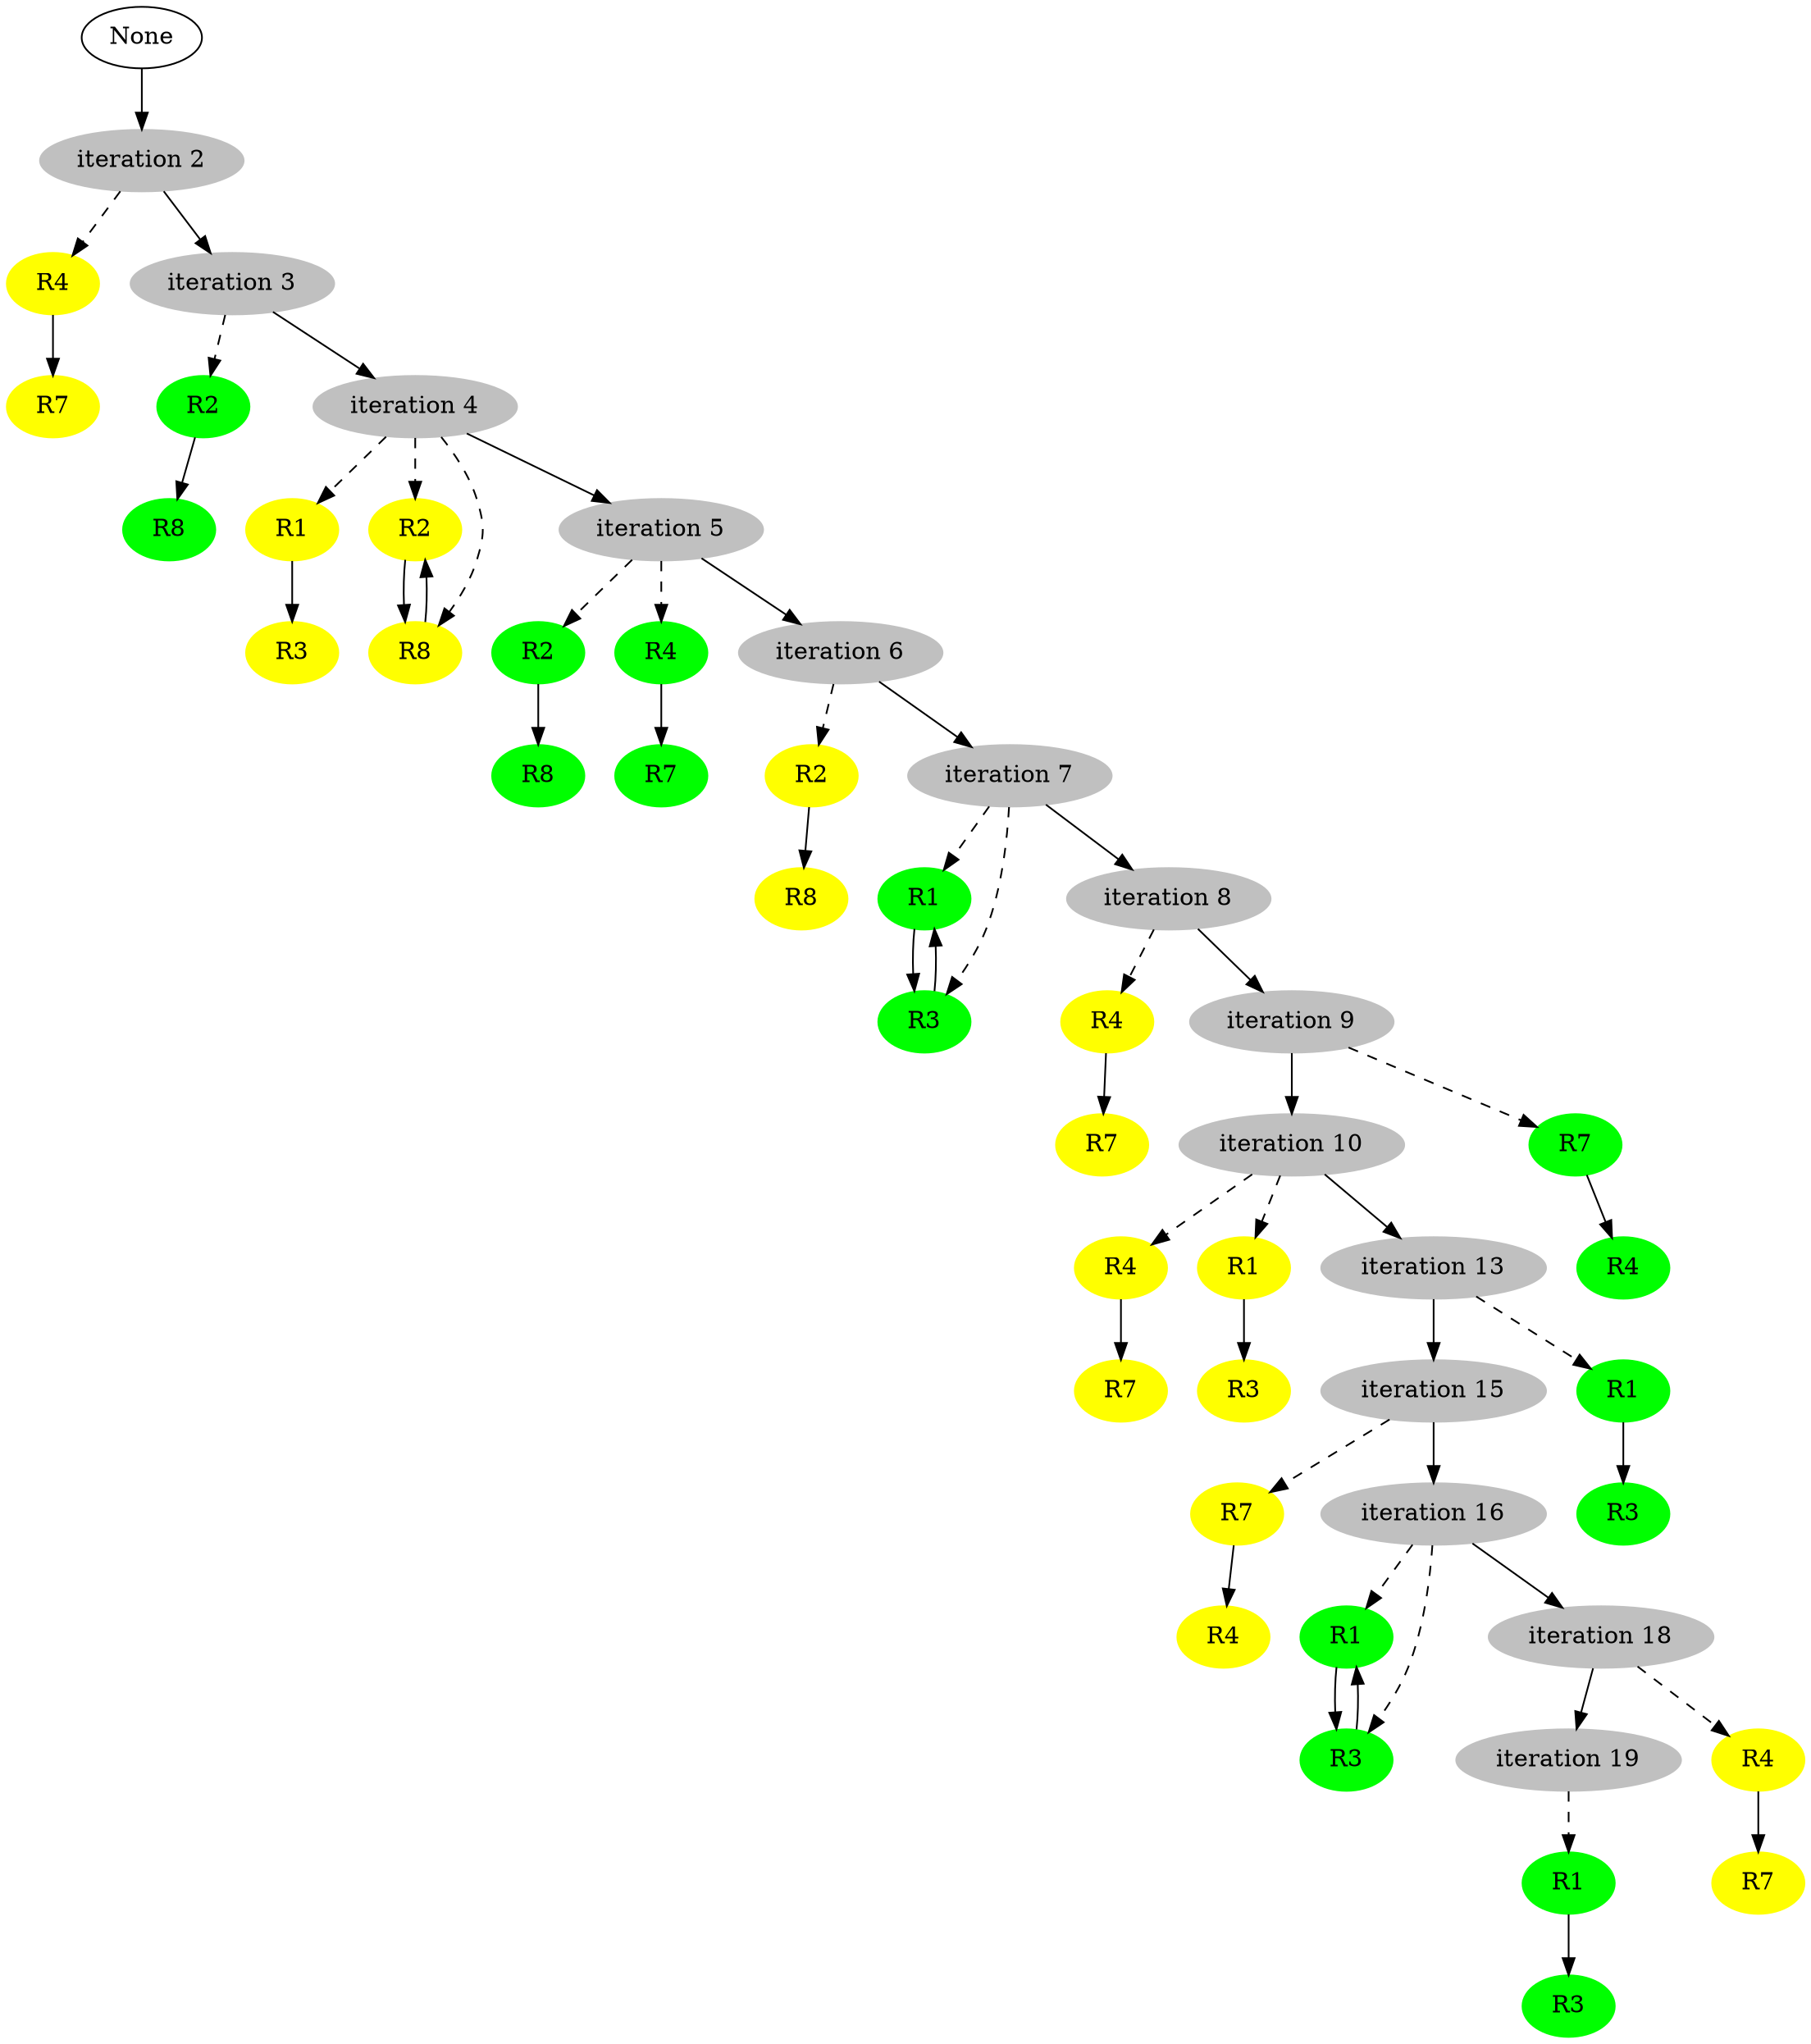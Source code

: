 strict digraph  {
	node [label="\N"];
	"R1@19"	 [color=green,
		label=R1,
		style=filled];
	"R3@19"	 [color=green,
		label=R3,
		style=filled];
	"R1@19" -> "R3@19";
	"R1@7"	 [color=green,
		label=R1,
		style=filled];
	"R3@7"	 [color=green,
		label=R3,
		style=filled];
	"R1@7" -> "R3@7";
	"R1@4"	 [color=yellow,
		label=R1,
		style=filled];
	"R3@4"	 [color=yellow,
		label=R3,
		style=filled];
	"R1@4" -> "R3@4";
	"R2@3"	 [color=green,
		label=R2,
		style=filled];
	"R8@3"	 [color=green,
		label=R8,
		style=filled];
	"R2@3" -> "R8@3";
	"R2@4"	 [color=yellow,
		label=R2,
		style=filled];
	"R8@4"	 [color=yellow,
		label=R8,
		style=filled];
	"R2@4" -> "R8@4";
	"R2@5"	 [color=green,
		label=R2,
		style=filled];
	"R8@5"	 [color=green,
		label=R8,
		style=filled];
	"R2@5" -> "R8@5";
	"R2@6"	 [color=yellow,
		label=R2,
		style=filled];
	"R8@6"	 [color=yellow,
		label=R8,
		style=filled];
	"R2@6" -> "R8@6";
	"R1@16"	 [color=green,
		label=R1,
		style=filled];
	"R3@16"	 [color=green,
		label=R3,
		style=filled];
	"R1@16" -> "R3@16";
	"R7@15"	 [color=yellow,
		label=R7,
		style=filled];
	"R4@15"	 [color=yellow,
		label=R4,
		style=filled];
	"R7@15" -> "R4@15";
	"R4@10"	 [color=yellow,
		label=R4,
		style=filled];
	"R7@10"	 [color=yellow,
		label=R7,
		style=filled];
	"R4@10" -> "R7@10";
	"R3@7" -> "R1@7";
	"R1@10"	 [color=yellow,
		label=R1,
		style=filled];
	"R3@10"	 [color=yellow,
		label=R3,
		style=filled];
	"R1@10" -> "R3@10";
	"@10"	 [color=gray,
		label="iteration 10",
		style=filled];
	"@10" -> "R4@10"	 [style=dashed];
	"@10" -> "R1@10"	 [style=dashed];
	"@13"	 [color=gray,
		label="iteration 13",
		style=filled];
	"@10" -> "@13";
	"R4@5"	 [color=green,
		label=R4,
		style=filled];
	"R7@5"	 [color=green,
		label=R7,
		style=filled];
	"R4@5" -> "R7@5";
	"R4@2"	 [color=yellow,
		label=R4,
		style=filled];
	"R7@2"	 [color=yellow,
		label=R7,
		style=filled];
	"R4@2" -> "R7@2";
	"@15"	 [color=gray,
		label="iteration 15",
		style=filled];
	"@15" -> "R7@15"	 [style=dashed];
	"@16"	 [color=gray,
		label="iteration 16",
		style=filled];
	"@15" -> "@16";
	"@16" -> "R1@16"	 [style=dashed];
	"@18"	 [color=gray,
		label="iteration 18",
		style=filled];
	"@16" -> "@18";
	"@16" -> "R3@16"	 [style=dashed];
	"@19"	 [color=gray,
		label="iteration 19",
		style=filled];
	"@18" -> "@19";
	"R4@18"	 [color=yellow,
		label=R4,
		style=filled];
	"@18" -> "R4@18"	 [style=dashed];
	"R1@13"	 [color=green,
		label=R1,
		style=filled];
	"R3@13"	 [color=green,
		label=R3,
		style=filled];
	"R1@13" -> "R3@13";
	"R4@8"	 [color=yellow,
		label=R4,
		style=filled];
	"R7@8"	 [color=yellow,
		label=R7,
		style=filled];
	"R4@8" -> "R7@8";
	"R4@9"	 [color=green,
		label=R4,
		style=filled];
	"R7@9"	 [color=green,
		label=R7,
		style=filled];
	"R7@9" -> "R4@9";
	"R8@4" -> "R2@4";
	"@13" -> "@15";
	"@13" -> "R1@13"	 [style=dashed];
	"@19" -> "R1@19"	 [style=dashed];
	"R3@16" -> "R1@16";
	"@2"	 [color=gray,
		label="iteration 2",
		style=filled];
	"@2" -> "R4@2"	 [style=dashed];
	"@3"	 [color=gray,
		label="iteration 3",
		style=filled];
	"@2" -> "@3";
	"@3" -> "R2@3"	 [style=dashed];
	"@4"	 [color=gray,
		label="iteration 4",
		style=filled];
	"@3" -> "@4";
	"@6"	 [color=gray,
		label="iteration 6",
		style=filled];
	"@6" -> "R2@6"	 [style=dashed];
	"@7"	 [color=gray,
		label="iteration 7",
		style=filled];
	"@6" -> "@7";
	"@7" -> "R1@7"	 [style=dashed];
	"@7" -> "R3@7"	 [style=dashed];
	"@8"	 [color=gray,
		label="iteration 8",
		style=filled];
	"@7" -> "@8";
	"@4" -> "R1@4"	 [style=dashed];
	"@4" -> "R2@4"	 [style=dashed];
	"@4" -> "R8@4"	 [style=dashed];
	"@5"	 [color=gray,
		label="iteration 5",
		style=filled];
	"@4" -> "@5";
	"@5" -> "R2@5"	 [style=dashed];
	"@5" -> "R4@5"	 [style=dashed];
	"@5" -> "@6";
	None -> "@2";
	"R7@18"	 [color=yellow,
		label=R7,
		style=filled];
	"R4@18" -> "R7@18";
	"@8" -> "R4@8"	 [style=dashed];
	"@9"	 [color=gray,
		label="iteration 9",
		style=filled];
	"@8" -> "@9";
	"@9" -> "@10";
	"@9" -> "R7@9"	 [style=dashed];
}
